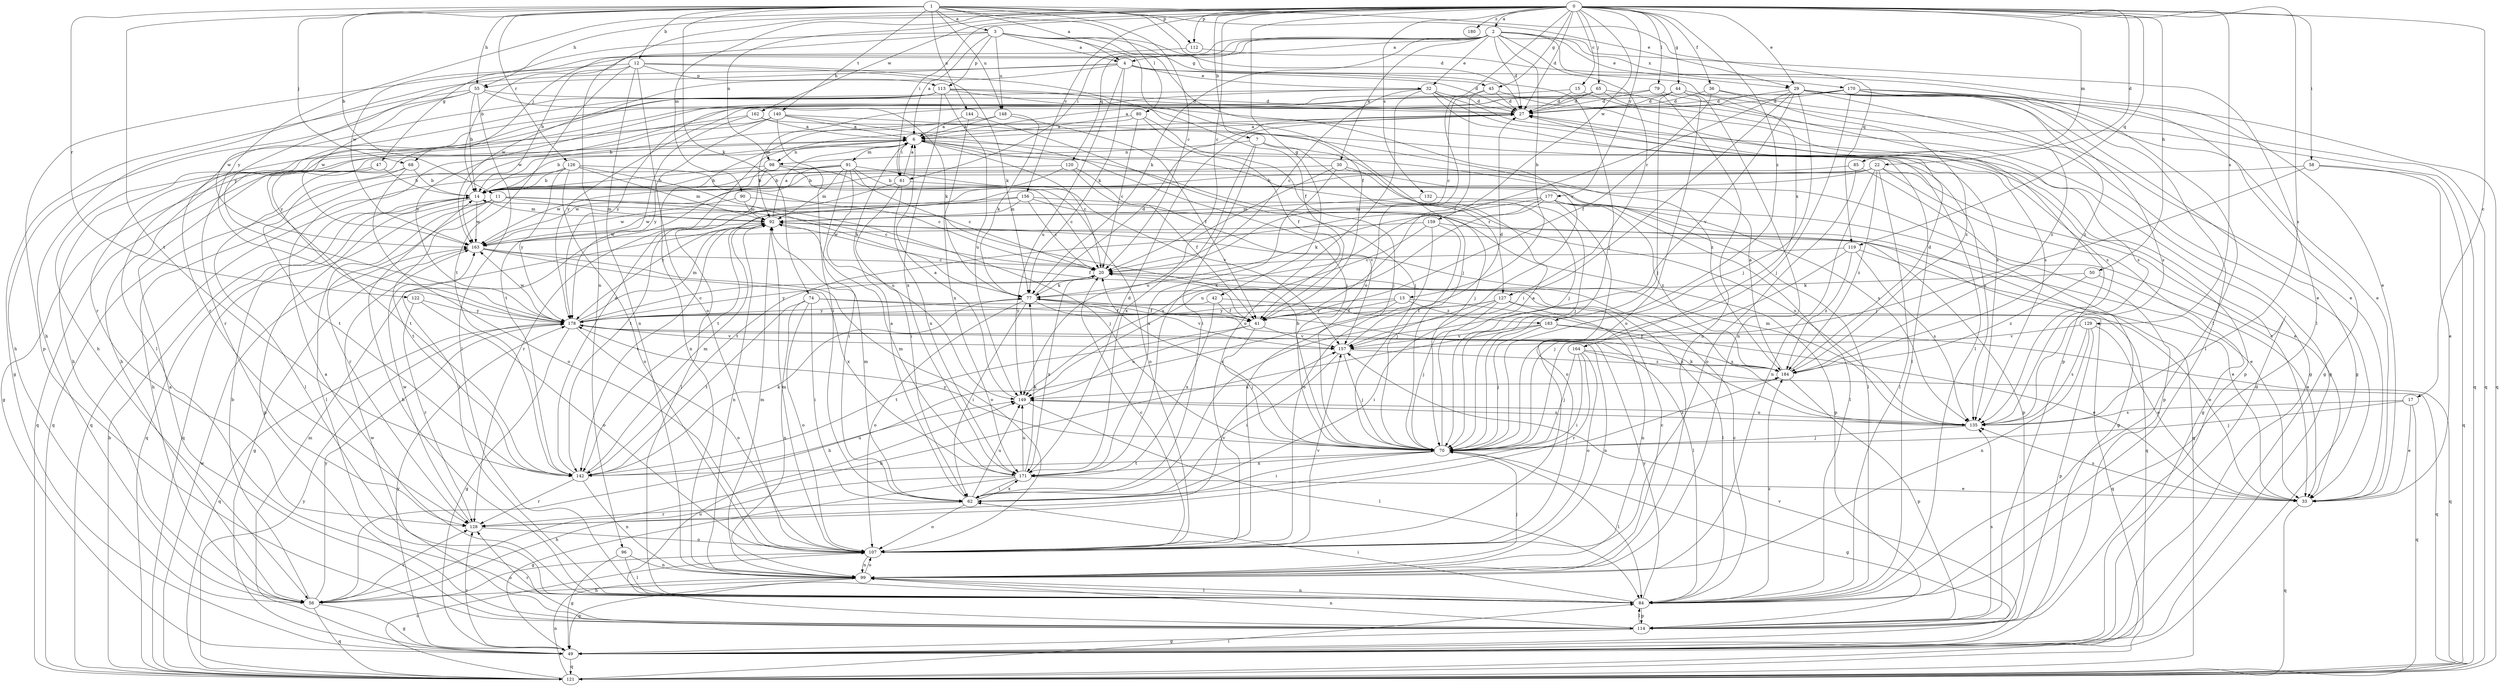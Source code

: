 strict digraph  {
0;
1;
2;
3;
4;
6;
7;
11;
12;
13;
14;
15;
17;
20;
22;
27;
29;
30;
32;
33;
36;
41;
42;
44;
45;
47;
49;
50;
55;
56;
58;
61;
62;
65;
68;
70;
74;
77;
79;
80;
84;
85;
90;
91;
92;
96;
98;
99;
107;
112;
113;
114;
119;
120;
121;
122;
126;
127;
128;
129;
132;
135;
140;
142;
144;
148;
149;
156;
157;
159;
162;
163;
164;
170;
171;
177;
178;
180;
183;
184;
0 -> 2  [label=a];
0 -> 7  [label=b];
0 -> 15  [label=c];
0 -> 17  [label=c];
0 -> 20  [label=c];
0 -> 22  [label=d];
0 -> 27  [label=d];
0 -> 29  [label=e];
0 -> 36  [label=f];
0 -> 42  [label=g];
0 -> 44  [label=g];
0 -> 45  [label=g];
0 -> 50  [label=h];
0 -> 55  [label=h];
0 -> 58  [label=i];
0 -> 61  [label=i];
0 -> 65  [label=j];
0 -> 79  [label=l];
0 -> 85  [label=m];
0 -> 90  [label=m];
0 -> 96  [label=n];
0 -> 98  [label=n];
0 -> 107  [label=o];
0 -> 112  [label=p];
0 -> 119  [label=q];
0 -> 129  [label=s];
0 -> 132  [label=s];
0 -> 135  [label=s];
0 -> 156  [label=v];
0 -> 159  [label=w];
0 -> 162  [label=w];
0 -> 177  [label=y];
0 -> 178  [label=y];
0 -> 180  [label=z];
0 -> 183  [label=z];
1 -> 3  [label=a];
1 -> 4  [label=a];
1 -> 11  [label=b];
1 -> 12  [label=b];
1 -> 20  [label=c];
1 -> 27  [label=d];
1 -> 29  [label=e];
1 -> 55  [label=h];
1 -> 68  [label=j];
1 -> 74  [label=k];
1 -> 80  [label=l];
1 -> 112  [label=p];
1 -> 119  [label=q];
1 -> 122  [label=r];
1 -> 126  [label=r];
1 -> 140  [label=t];
1 -> 142  [label=t];
1 -> 144  [label=u];
1 -> 148  [label=u];
2 -> 4  [label=a];
2 -> 13  [label=b];
2 -> 14  [label=b];
2 -> 27  [label=d];
2 -> 29  [label=e];
2 -> 30  [label=e];
2 -> 32  [label=e];
2 -> 61  [label=i];
2 -> 77  [label=k];
2 -> 84  [label=l];
2 -> 120  [label=q];
2 -> 127  [label=r];
2 -> 164  [label=x];
2 -> 170  [label=x];
2 -> 178  [label=y];
3 -> 4  [label=a];
3 -> 6  [label=a];
3 -> 41  [label=f];
3 -> 45  [label=g];
3 -> 47  [label=g];
3 -> 68  [label=j];
3 -> 70  [label=j];
3 -> 113  [label=p];
3 -> 148  [label=u];
3 -> 157  [label=v];
4 -> 27  [label=d];
4 -> 32  [label=e];
4 -> 33  [label=e];
4 -> 55  [label=h];
4 -> 56  [label=h];
4 -> 77  [label=k];
4 -> 149  [label=u];
4 -> 163  [label=w];
6 -> 14  [label=b];
6 -> 20  [label=c];
6 -> 49  [label=g];
6 -> 61  [label=i];
6 -> 70  [label=j];
6 -> 91  [label=m];
6 -> 98  [label=n];
6 -> 135  [label=s];
7 -> 62  [label=i];
7 -> 70  [label=j];
7 -> 98  [label=n];
7 -> 127  [label=r];
7 -> 171  [label=x];
11 -> 20  [label=c];
11 -> 70  [label=j];
11 -> 84  [label=l];
11 -> 92  [label=m];
11 -> 121  [label=q];
11 -> 128  [label=r];
11 -> 142  [label=t];
12 -> 14  [label=b];
12 -> 41  [label=f];
12 -> 77  [label=k];
12 -> 99  [label=n];
12 -> 107  [label=o];
12 -> 113  [label=p];
12 -> 114  [label=p];
12 -> 142  [label=t];
13 -> 41  [label=f];
13 -> 56  [label=h];
13 -> 178  [label=y];
13 -> 183  [label=z];
13 -> 184  [label=z];
14 -> 92  [label=m];
14 -> 114  [label=p];
14 -> 121  [label=q];
14 -> 163  [label=w];
15 -> 27  [label=d];
15 -> 135  [label=s];
15 -> 178  [label=y];
17 -> 33  [label=e];
17 -> 70  [label=j];
17 -> 121  [label=q];
17 -> 135  [label=s];
20 -> 77  [label=k];
20 -> 84  [label=l];
20 -> 171  [label=x];
20 -> 178  [label=y];
22 -> 14  [label=b];
22 -> 33  [label=e];
22 -> 49  [label=g];
22 -> 84  [label=l];
22 -> 99  [label=n];
22 -> 128  [label=r];
22 -> 142  [label=t];
22 -> 184  [label=z];
27 -> 6  [label=a];
27 -> 114  [label=p];
29 -> 27  [label=d];
29 -> 33  [label=e];
29 -> 49  [label=g];
29 -> 62  [label=i];
29 -> 70  [label=j];
29 -> 121  [label=q];
29 -> 135  [label=s];
29 -> 157  [label=v];
29 -> 171  [label=x];
29 -> 184  [label=z];
30 -> 14  [label=b];
30 -> 70  [label=j];
30 -> 84  [label=l];
30 -> 149  [label=u];
30 -> 171  [label=x];
32 -> 20  [label=c];
32 -> 27  [label=d];
32 -> 49  [label=g];
32 -> 84  [label=l];
32 -> 107  [label=o];
32 -> 128  [label=r];
32 -> 135  [label=s];
32 -> 178  [label=y];
33 -> 121  [label=q];
33 -> 135  [label=s];
36 -> 27  [label=d];
36 -> 33  [label=e];
36 -> 41  [label=f];
36 -> 184  [label=z];
41 -> 70  [label=j];
41 -> 142  [label=t];
41 -> 149  [label=u];
41 -> 157  [label=v];
42 -> 41  [label=f];
42 -> 121  [label=q];
42 -> 171  [label=x];
42 -> 178  [label=y];
44 -> 27  [label=d];
44 -> 33  [label=e];
44 -> 70  [label=j];
44 -> 99  [label=n];
44 -> 107  [label=o];
44 -> 163  [label=w];
45 -> 20  [label=c];
45 -> 27  [label=d];
45 -> 41  [label=f];
45 -> 135  [label=s];
47 -> 14  [label=b];
47 -> 121  [label=q];
47 -> 142  [label=t];
49 -> 27  [label=d];
49 -> 92  [label=m];
49 -> 121  [label=q];
49 -> 128  [label=r];
49 -> 157  [label=v];
49 -> 178  [label=y];
50 -> 33  [label=e];
50 -> 77  [label=k];
50 -> 184  [label=z];
55 -> 14  [label=b];
55 -> 27  [label=d];
55 -> 49  [label=g];
55 -> 56  [label=h];
55 -> 77  [label=k];
55 -> 84  [label=l];
55 -> 163  [label=w];
56 -> 14  [label=b];
56 -> 49  [label=g];
56 -> 107  [label=o];
56 -> 121  [label=q];
56 -> 128  [label=r];
56 -> 178  [label=y];
58 -> 14  [label=b];
58 -> 33  [label=e];
58 -> 70  [label=j];
58 -> 121  [label=q];
61 -> 6  [label=a];
61 -> 33  [label=e];
61 -> 62  [label=i];
61 -> 84  [label=l];
61 -> 171  [label=x];
62 -> 6  [label=a];
62 -> 92  [label=m];
62 -> 107  [label=o];
62 -> 128  [label=r];
62 -> 149  [label=u];
62 -> 171  [label=x];
65 -> 27  [label=d];
65 -> 49  [label=g];
65 -> 56  [label=h];
65 -> 92  [label=m];
65 -> 121  [label=q];
68 -> 14  [label=b];
68 -> 84  [label=l];
68 -> 107  [label=o];
68 -> 142  [label=t];
70 -> 6  [label=a];
70 -> 14  [label=b];
70 -> 20  [label=c];
70 -> 49  [label=g];
70 -> 62  [label=i];
70 -> 84  [label=l];
70 -> 142  [label=t];
70 -> 171  [label=x];
70 -> 178  [label=y];
70 -> 184  [label=z];
74 -> 33  [label=e];
74 -> 41  [label=f];
74 -> 62  [label=i];
74 -> 99  [label=n];
74 -> 107  [label=o];
74 -> 142  [label=t];
77 -> 27  [label=d];
77 -> 41  [label=f];
77 -> 62  [label=i];
77 -> 84  [label=l];
77 -> 107  [label=o];
77 -> 157  [label=v];
77 -> 178  [label=y];
79 -> 27  [label=d];
79 -> 99  [label=n];
79 -> 114  [label=p];
79 -> 128  [label=r];
80 -> 6  [label=a];
80 -> 20  [label=c];
80 -> 41  [label=f];
80 -> 70  [label=j];
80 -> 99  [label=n];
84 -> 6  [label=a];
84 -> 14  [label=b];
84 -> 20  [label=c];
84 -> 62  [label=i];
84 -> 99  [label=n];
84 -> 114  [label=p];
84 -> 178  [label=y];
84 -> 184  [label=z];
85 -> 14  [label=b];
85 -> 107  [label=o];
85 -> 114  [label=p];
90 -> 92  [label=m];
90 -> 114  [label=p];
90 -> 163  [label=w];
91 -> 14  [label=b];
91 -> 20  [label=c];
91 -> 62  [label=i];
91 -> 84  [label=l];
91 -> 92  [label=m];
91 -> 121  [label=q];
91 -> 135  [label=s];
91 -> 149  [label=u];
91 -> 157  [label=v];
92 -> 6  [label=a];
92 -> 33  [label=e];
92 -> 41  [label=f];
92 -> 99  [label=n];
92 -> 142  [label=t];
92 -> 163  [label=w];
96 -> 49  [label=g];
96 -> 84  [label=l];
96 -> 99  [label=n];
98 -> 14  [label=b];
98 -> 20  [label=c];
98 -> 107  [label=o];
98 -> 142  [label=t];
98 -> 163  [label=w];
99 -> 20  [label=c];
99 -> 49  [label=g];
99 -> 56  [label=h];
99 -> 70  [label=j];
99 -> 84  [label=l];
99 -> 92  [label=m];
99 -> 107  [label=o];
107 -> 20  [label=c];
107 -> 92  [label=m];
107 -> 99  [label=n];
107 -> 157  [label=v];
112 -> 84  [label=l];
112 -> 163  [label=w];
113 -> 27  [label=d];
113 -> 70  [label=j];
113 -> 84  [label=l];
113 -> 135  [label=s];
113 -> 149  [label=u];
113 -> 163  [label=w];
113 -> 171  [label=x];
113 -> 178  [label=y];
114 -> 6  [label=a];
114 -> 49  [label=g];
114 -> 84  [label=l];
114 -> 99  [label=n];
114 -> 128  [label=r];
114 -> 135  [label=s];
114 -> 149  [label=u];
114 -> 163  [label=w];
119 -> 20  [label=c];
119 -> 33  [label=e];
119 -> 70  [label=j];
119 -> 135  [label=s];
119 -> 184  [label=z];
120 -> 14  [label=b];
120 -> 41  [label=f];
120 -> 157  [label=v];
120 -> 163  [label=w];
121 -> 14  [label=b];
121 -> 84  [label=l];
121 -> 99  [label=n];
121 -> 107  [label=o];
121 -> 163  [label=w];
121 -> 178  [label=y];
122 -> 107  [label=o];
122 -> 128  [label=r];
122 -> 178  [label=y];
126 -> 14  [label=b];
126 -> 20  [label=c];
126 -> 56  [label=h];
126 -> 77  [label=k];
126 -> 92  [label=m];
126 -> 107  [label=o];
126 -> 121  [label=q];
126 -> 178  [label=y];
127 -> 41  [label=f];
127 -> 62  [label=i];
127 -> 70  [label=j];
127 -> 99  [label=n];
127 -> 135  [label=s];
127 -> 178  [label=y];
128 -> 107  [label=o];
128 -> 157  [label=v];
128 -> 163  [label=w];
129 -> 33  [label=e];
129 -> 99  [label=n];
129 -> 114  [label=p];
129 -> 135  [label=s];
129 -> 157  [label=v];
132 -> 92  [label=m];
132 -> 184  [label=z];
135 -> 70  [label=j];
135 -> 77  [label=k];
135 -> 92  [label=m];
135 -> 149  [label=u];
140 -> 6  [label=a];
140 -> 56  [label=h];
140 -> 62  [label=i];
140 -> 70  [label=j];
140 -> 128  [label=r];
140 -> 178  [label=y];
140 -> 184  [label=z];
142 -> 27  [label=d];
142 -> 77  [label=k];
142 -> 92  [label=m];
142 -> 99  [label=n];
142 -> 128  [label=r];
142 -> 149  [label=u];
144 -> 6  [label=a];
144 -> 70  [label=j];
144 -> 171  [label=x];
148 -> 6  [label=a];
148 -> 14  [label=b];
148 -> 41  [label=f];
148 -> 77  [label=k];
149 -> 6  [label=a];
149 -> 84  [label=l];
149 -> 135  [label=s];
156 -> 20  [label=c];
156 -> 92  [label=m];
156 -> 114  [label=p];
156 -> 135  [label=s];
156 -> 163  [label=w];
156 -> 178  [label=y];
157 -> 27  [label=d];
157 -> 62  [label=i];
157 -> 70  [label=j];
157 -> 184  [label=z];
159 -> 70  [label=j];
159 -> 107  [label=o];
159 -> 121  [label=q];
159 -> 149  [label=u];
159 -> 163  [label=w];
162 -> 6  [label=a];
162 -> 56  [label=h];
162 -> 84  [label=l];
162 -> 142  [label=t];
163 -> 20  [label=c];
163 -> 49  [label=g];
163 -> 107  [label=o];
163 -> 171  [label=x];
164 -> 62  [label=i];
164 -> 70  [label=j];
164 -> 107  [label=o];
164 -> 121  [label=q];
164 -> 128  [label=r];
164 -> 184  [label=z];
170 -> 6  [label=a];
170 -> 27  [label=d];
170 -> 49  [label=g];
170 -> 70  [label=j];
170 -> 84  [label=l];
170 -> 121  [label=q];
170 -> 178  [label=y];
170 -> 184  [label=z];
171 -> 27  [label=d];
171 -> 33  [label=e];
171 -> 49  [label=g];
171 -> 56  [label=h];
171 -> 62  [label=i];
171 -> 77  [label=k];
171 -> 92  [label=m];
171 -> 149  [label=u];
177 -> 49  [label=g];
177 -> 77  [label=k];
177 -> 84  [label=l];
177 -> 92  [label=m];
177 -> 107  [label=o];
177 -> 121  [label=q];
177 -> 142  [label=t];
177 -> 149  [label=u];
178 -> 20  [label=c];
178 -> 49  [label=g];
178 -> 92  [label=m];
178 -> 99  [label=n];
178 -> 107  [label=o];
178 -> 121  [label=q];
178 -> 157  [label=v];
178 -> 163  [label=w];
183 -> 33  [label=e];
183 -> 56  [label=h];
183 -> 70  [label=j];
183 -> 121  [label=q];
183 -> 157  [label=v];
184 -> 6  [label=a];
184 -> 27  [label=d];
184 -> 114  [label=p];
184 -> 149  [label=u];
}
